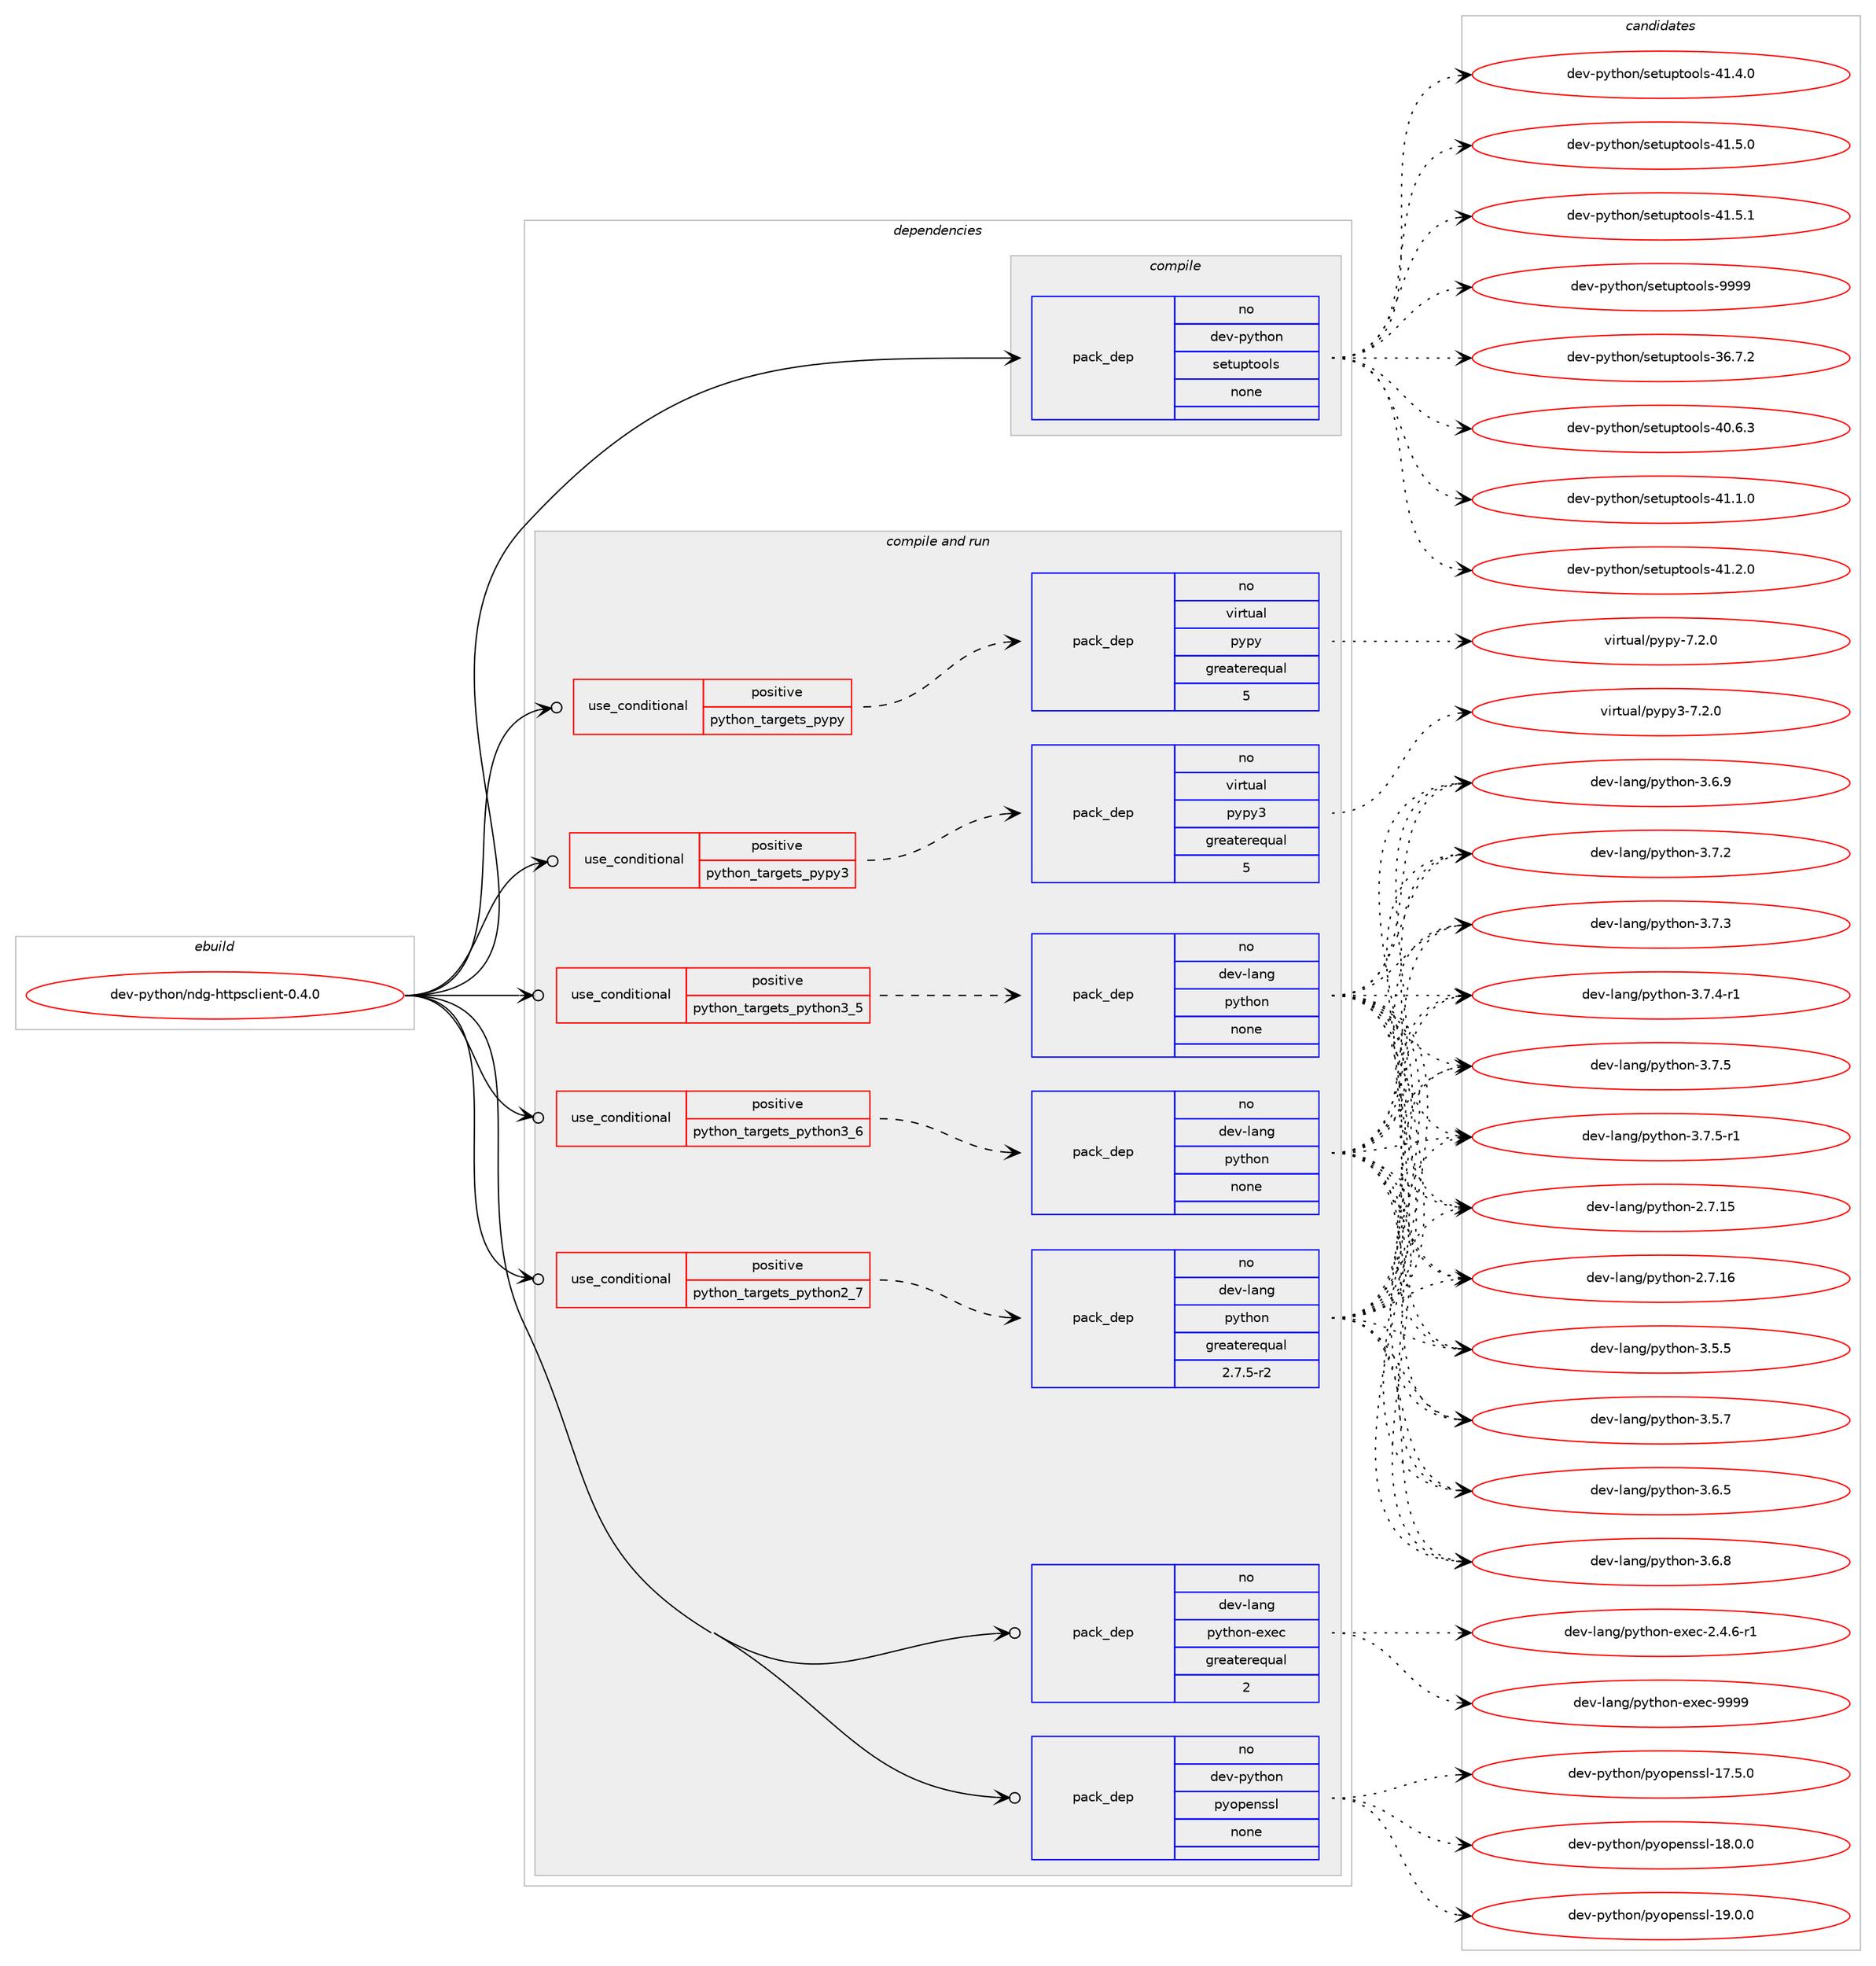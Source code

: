 digraph prolog {

# *************
# Graph options
# *************

newrank=true;
concentrate=true;
compound=true;
graph [rankdir=LR,fontname=Helvetica,fontsize=10,ranksep=1.5];#, ranksep=2.5, nodesep=0.2];
edge  [arrowhead=vee];
node  [fontname=Helvetica,fontsize=10];

# **********
# The ebuild
# **********

subgraph cluster_leftcol {
color=gray;
rank=same;
label=<<i>ebuild</i>>;
id [label="dev-python/ndg-httpsclient-0.4.0", color=red, width=4, href="../dev-python/ndg-httpsclient-0.4.0.svg"];
}

# ****************
# The dependencies
# ****************

subgraph cluster_midcol {
color=gray;
label=<<i>dependencies</i>>;
subgraph cluster_compile {
fillcolor="#eeeeee";
style=filled;
label=<<i>compile</i>>;
subgraph pack461353 {
dependency616142 [label=<<TABLE BORDER="0" CELLBORDER="1" CELLSPACING="0" CELLPADDING="4" WIDTH="220"><TR><TD ROWSPAN="6" CELLPADDING="30">pack_dep</TD></TR><TR><TD WIDTH="110">no</TD></TR><TR><TD>dev-python</TD></TR><TR><TD>setuptools</TD></TR><TR><TD>none</TD></TR><TR><TD></TD></TR></TABLE>>, shape=none, color=blue];
}
id:e -> dependency616142:w [weight=20,style="solid",arrowhead="vee"];
}
subgraph cluster_compileandrun {
fillcolor="#eeeeee";
style=filled;
label=<<i>compile and run</i>>;
subgraph cond142984 {
dependency616143 [label=<<TABLE BORDER="0" CELLBORDER="1" CELLSPACING="0" CELLPADDING="4"><TR><TD ROWSPAN="3" CELLPADDING="10">use_conditional</TD></TR><TR><TD>positive</TD></TR><TR><TD>python_targets_pypy</TD></TR></TABLE>>, shape=none, color=red];
subgraph pack461354 {
dependency616144 [label=<<TABLE BORDER="0" CELLBORDER="1" CELLSPACING="0" CELLPADDING="4" WIDTH="220"><TR><TD ROWSPAN="6" CELLPADDING="30">pack_dep</TD></TR><TR><TD WIDTH="110">no</TD></TR><TR><TD>virtual</TD></TR><TR><TD>pypy</TD></TR><TR><TD>greaterequal</TD></TR><TR><TD>5</TD></TR></TABLE>>, shape=none, color=blue];
}
dependency616143:e -> dependency616144:w [weight=20,style="dashed",arrowhead="vee"];
}
id:e -> dependency616143:w [weight=20,style="solid",arrowhead="odotvee"];
subgraph cond142985 {
dependency616145 [label=<<TABLE BORDER="0" CELLBORDER="1" CELLSPACING="0" CELLPADDING="4"><TR><TD ROWSPAN="3" CELLPADDING="10">use_conditional</TD></TR><TR><TD>positive</TD></TR><TR><TD>python_targets_pypy3</TD></TR></TABLE>>, shape=none, color=red];
subgraph pack461355 {
dependency616146 [label=<<TABLE BORDER="0" CELLBORDER="1" CELLSPACING="0" CELLPADDING="4" WIDTH="220"><TR><TD ROWSPAN="6" CELLPADDING="30">pack_dep</TD></TR><TR><TD WIDTH="110">no</TD></TR><TR><TD>virtual</TD></TR><TR><TD>pypy3</TD></TR><TR><TD>greaterequal</TD></TR><TR><TD>5</TD></TR></TABLE>>, shape=none, color=blue];
}
dependency616145:e -> dependency616146:w [weight=20,style="dashed",arrowhead="vee"];
}
id:e -> dependency616145:w [weight=20,style="solid",arrowhead="odotvee"];
subgraph cond142986 {
dependency616147 [label=<<TABLE BORDER="0" CELLBORDER="1" CELLSPACING="0" CELLPADDING="4"><TR><TD ROWSPAN="3" CELLPADDING="10">use_conditional</TD></TR><TR><TD>positive</TD></TR><TR><TD>python_targets_python2_7</TD></TR></TABLE>>, shape=none, color=red];
subgraph pack461356 {
dependency616148 [label=<<TABLE BORDER="0" CELLBORDER="1" CELLSPACING="0" CELLPADDING="4" WIDTH="220"><TR><TD ROWSPAN="6" CELLPADDING="30">pack_dep</TD></TR><TR><TD WIDTH="110">no</TD></TR><TR><TD>dev-lang</TD></TR><TR><TD>python</TD></TR><TR><TD>greaterequal</TD></TR><TR><TD>2.7.5-r2</TD></TR></TABLE>>, shape=none, color=blue];
}
dependency616147:e -> dependency616148:w [weight=20,style="dashed",arrowhead="vee"];
}
id:e -> dependency616147:w [weight=20,style="solid",arrowhead="odotvee"];
subgraph cond142987 {
dependency616149 [label=<<TABLE BORDER="0" CELLBORDER="1" CELLSPACING="0" CELLPADDING="4"><TR><TD ROWSPAN="3" CELLPADDING="10">use_conditional</TD></TR><TR><TD>positive</TD></TR><TR><TD>python_targets_python3_5</TD></TR></TABLE>>, shape=none, color=red];
subgraph pack461357 {
dependency616150 [label=<<TABLE BORDER="0" CELLBORDER="1" CELLSPACING="0" CELLPADDING="4" WIDTH="220"><TR><TD ROWSPAN="6" CELLPADDING="30">pack_dep</TD></TR><TR><TD WIDTH="110">no</TD></TR><TR><TD>dev-lang</TD></TR><TR><TD>python</TD></TR><TR><TD>none</TD></TR><TR><TD></TD></TR></TABLE>>, shape=none, color=blue];
}
dependency616149:e -> dependency616150:w [weight=20,style="dashed",arrowhead="vee"];
}
id:e -> dependency616149:w [weight=20,style="solid",arrowhead="odotvee"];
subgraph cond142988 {
dependency616151 [label=<<TABLE BORDER="0" CELLBORDER="1" CELLSPACING="0" CELLPADDING="4"><TR><TD ROWSPAN="3" CELLPADDING="10">use_conditional</TD></TR><TR><TD>positive</TD></TR><TR><TD>python_targets_python3_6</TD></TR></TABLE>>, shape=none, color=red];
subgraph pack461358 {
dependency616152 [label=<<TABLE BORDER="0" CELLBORDER="1" CELLSPACING="0" CELLPADDING="4" WIDTH="220"><TR><TD ROWSPAN="6" CELLPADDING="30">pack_dep</TD></TR><TR><TD WIDTH="110">no</TD></TR><TR><TD>dev-lang</TD></TR><TR><TD>python</TD></TR><TR><TD>none</TD></TR><TR><TD></TD></TR></TABLE>>, shape=none, color=blue];
}
dependency616151:e -> dependency616152:w [weight=20,style="dashed",arrowhead="vee"];
}
id:e -> dependency616151:w [weight=20,style="solid",arrowhead="odotvee"];
subgraph pack461359 {
dependency616153 [label=<<TABLE BORDER="0" CELLBORDER="1" CELLSPACING="0" CELLPADDING="4" WIDTH="220"><TR><TD ROWSPAN="6" CELLPADDING="30">pack_dep</TD></TR><TR><TD WIDTH="110">no</TD></TR><TR><TD>dev-lang</TD></TR><TR><TD>python-exec</TD></TR><TR><TD>greaterequal</TD></TR><TR><TD>2</TD></TR></TABLE>>, shape=none, color=blue];
}
id:e -> dependency616153:w [weight=20,style="solid",arrowhead="odotvee"];
subgraph pack461360 {
dependency616154 [label=<<TABLE BORDER="0" CELLBORDER="1" CELLSPACING="0" CELLPADDING="4" WIDTH="220"><TR><TD ROWSPAN="6" CELLPADDING="30">pack_dep</TD></TR><TR><TD WIDTH="110">no</TD></TR><TR><TD>dev-python</TD></TR><TR><TD>pyopenssl</TD></TR><TR><TD>none</TD></TR><TR><TD></TD></TR></TABLE>>, shape=none, color=blue];
}
id:e -> dependency616154:w [weight=20,style="solid",arrowhead="odotvee"];
}
subgraph cluster_run {
fillcolor="#eeeeee";
style=filled;
label=<<i>run</i>>;
}
}

# **************
# The candidates
# **************

subgraph cluster_choices {
rank=same;
color=gray;
label=<<i>candidates</i>>;

subgraph choice461353 {
color=black;
nodesep=1;
choice100101118451121211161041111104711510111611711211611111110811545515446554650 [label="dev-python/setuptools-36.7.2", color=red, width=4,href="../dev-python/setuptools-36.7.2.svg"];
choice100101118451121211161041111104711510111611711211611111110811545524846544651 [label="dev-python/setuptools-40.6.3", color=red, width=4,href="../dev-python/setuptools-40.6.3.svg"];
choice100101118451121211161041111104711510111611711211611111110811545524946494648 [label="dev-python/setuptools-41.1.0", color=red, width=4,href="../dev-python/setuptools-41.1.0.svg"];
choice100101118451121211161041111104711510111611711211611111110811545524946504648 [label="dev-python/setuptools-41.2.0", color=red, width=4,href="../dev-python/setuptools-41.2.0.svg"];
choice100101118451121211161041111104711510111611711211611111110811545524946524648 [label="dev-python/setuptools-41.4.0", color=red, width=4,href="../dev-python/setuptools-41.4.0.svg"];
choice100101118451121211161041111104711510111611711211611111110811545524946534648 [label="dev-python/setuptools-41.5.0", color=red, width=4,href="../dev-python/setuptools-41.5.0.svg"];
choice100101118451121211161041111104711510111611711211611111110811545524946534649 [label="dev-python/setuptools-41.5.1", color=red, width=4,href="../dev-python/setuptools-41.5.1.svg"];
choice10010111845112121116104111110471151011161171121161111111081154557575757 [label="dev-python/setuptools-9999", color=red, width=4,href="../dev-python/setuptools-9999.svg"];
dependency616142:e -> choice100101118451121211161041111104711510111611711211611111110811545515446554650:w [style=dotted,weight="100"];
dependency616142:e -> choice100101118451121211161041111104711510111611711211611111110811545524846544651:w [style=dotted,weight="100"];
dependency616142:e -> choice100101118451121211161041111104711510111611711211611111110811545524946494648:w [style=dotted,weight="100"];
dependency616142:e -> choice100101118451121211161041111104711510111611711211611111110811545524946504648:w [style=dotted,weight="100"];
dependency616142:e -> choice100101118451121211161041111104711510111611711211611111110811545524946524648:w [style=dotted,weight="100"];
dependency616142:e -> choice100101118451121211161041111104711510111611711211611111110811545524946534648:w [style=dotted,weight="100"];
dependency616142:e -> choice100101118451121211161041111104711510111611711211611111110811545524946534649:w [style=dotted,weight="100"];
dependency616142:e -> choice10010111845112121116104111110471151011161171121161111111081154557575757:w [style=dotted,weight="100"];
}
subgraph choice461354 {
color=black;
nodesep=1;
choice1181051141161179710847112121112121455546504648 [label="virtual/pypy-7.2.0", color=red, width=4,href="../virtual/pypy-7.2.0.svg"];
dependency616144:e -> choice1181051141161179710847112121112121455546504648:w [style=dotted,weight="100"];
}
subgraph choice461355 {
color=black;
nodesep=1;
choice118105114116117971084711212111212151455546504648 [label="virtual/pypy3-7.2.0", color=red, width=4,href="../virtual/pypy3-7.2.0.svg"];
dependency616146:e -> choice118105114116117971084711212111212151455546504648:w [style=dotted,weight="100"];
}
subgraph choice461356 {
color=black;
nodesep=1;
choice10010111845108971101034711212111610411111045504655464953 [label="dev-lang/python-2.7.15", color=red, width=4,href="../dev-lang/python-2.7.15.svg"];
choice10010111845108971101034711212111610411111045504655464954 [label="dev-lang/python-2.7.16", color=red, width=4,href="../dev-lang/python-2.7.16.svg"];
choice100101118451089711010347112121116104111110455146534653 [label="dev-lang/python-3.5.5", color=red, width=4,href="../dev-lang/python-3.5.5.svg"];
choice100101118451089711010347112121116104111110455146534655 [label="dev-lang/python-3.5.7", color=red, width=4,href="../dev-lang/python-3.5.7.svg"];
choice100101118451089711010347112121116104111110455146544653 [label="dev-lang/python-3.6.5", color=red, width=4,href="../dev-lang/python-3.6.5.svg"];
choice100101118451089711010347112121116104111110455146544656 [label="dev-lang/python-3.6.8", color=red, width=4,href="../dev-lang/python-3.6.8.svg"];
choice100101118451089711010347112121116104111110455146544657 [label="dev-lang/python-3.6.9", color=red, width=4,href="../dev-lang/python-3.6.9.svg"];
choice100101118451089711010347112121116104111110455146554650 [label="dev-lang/python-3.7.2", color=red, width=4,href="../dev-lang/python-3.7.2.svg"];
choice100101118451089711010347112121116104111110455146554651 [label="dev-lang/python-3.7.3", color=red, width=4,href="../dev-lang/python-3.7.3.svg"];
choice1001011184510897110103471121211161041111104551465546524511449 [label="dev-lang/python-3.7.4-r1", color=red, width=4,href="../dev-lang/python-3.7.4-r1.svg"];
choice100101118451089711010347112121116104111110455146554653 [label="dev-lang/python-3.7.5", color=red, width=4,href="../dev-lang/python-3.7.5.svg"];
choice1001011184510897110103471121211161041111104551465546534511449 [label="dev-lang/python-3.7.5-r1", color=red, width=4,href="../dev-lang/python-3.7.5-r1.svg"];
dependency616148:e -> choice10010111845108971101034711212111610411111045504655464953:w [style=dotted,weight="100"];
dependency616148:e -> choice10010111845108971101034711212111610411111045504655464954:w [style=dotted,weight="100"];
dependency616148:e -> choice100101118451089711010347112121116104111110455146534653:w [style=dotted,weight="100"];
dependency616148:e -> choice100101118451089711010347112121116104111110455146534655:w [style=dotted,weight="100"];
dependency616148:e -> choice100101118451089711010347112121116104111110455146544653:w [style=dotted,weight="100"];
dependency616148:e -> choice100101118451089711010347112121116104111110455146544656:w [style=dotted,weight="100"];
dependency616148:e -> choice100101118451089711010347112121116104111110455146544657:w [style=dotted,weight="100"];
dependency616148:e -> choice100101118451089711010347112121116104111110455146554650:w [style=dotted,weight="100"];
dependency616148:e -> choice100101118451089711010347112121116104111110455146554651:w [style=dotted,weight="100"];
dependency616148:e -> choice1001011184510897110103471121211161041111104551465546524511449:w [style=dotted,weight="100"];
dependency616148:e -> choice100101118451089711010347112121116104111110455146554653:w [style=dotted,weight="100"];
dependency616148:e -> choice1001011184510897110103471121211161041111104551465546534511449:w [style=dotted,weight="100"];
}
subgraph choice461357 {
color=black;
nodesep=1;
choice10010111845108971101034711212111610411111045504655464953 [label="dev-lang/python-2.7.15", color=red, width=4,href="../dev-lang/python-2.7.15.svg"];
choice10010111845108971101034711212111610411111045504655464954 [label="dev-lang/python-2.7.16", color=red, width=4,href="../dev-lang/python-2.7.16.svg"];
choice100101118451089711010347112121116104111110455146534653 [label="dev-lang/python-3.5.5", color=red, width=4,href="../dev-lang/python-3.5.5.svg"];
choice100101118451089711010347112121116104111110455146534655 [label="dev-lang/python-3.5.7", color=red, width=4,href="../dev-lang/python-3.5.7.svg"];
choice100101118451089711010347112121116104111110455146544653 [label="dev-lang/python-3.6.5", color=red, width=4,href="../dev-lang/python-3.6.5.svg"];
choice100101118451089711010347112121116104111110455146544656 [label="dev-lang/python-3.6.8", color=red, width=4,href="../dev-lang/python-3.6.8.svg"];
choice100101118451089711010347112121116104111110455146544657 [label="dev-lang/python-3.6.9", color=red, width=4,href="../dev-lang/python-3.6.9.svg"];
choice100101118451089711010347112121116104111110455146554650 [label="dev-lang/python-3.7.2", color=red, width=4,href="../dev-lang/python-3.7.2.svg"];
choice100101118451089711010347112121116104111110455146554651 [label="dev-lang/python-3.7.3", color=red, width=4,href="../dev-lang/python-3.7.3.svg"];
choice1001011184510897110103471121211161041111104551465546524511449 [label="dev-lang/python-3.7.4-r1", color=red, width=4,href="../dev-lang/python-3.7.4-r1.svg"];
choice100101118451089711010347112121116104111110455146554653 [label="dev-lang/python-3.7.5", color=red, width=4,href="../dev-lang/python-3.7.5.svg"];
choice1001011184510897110103471121211161041111104551465546534511449 [label="dev-lang/python-3.7.5-r1", color=red, width=4,href="../dev-lang/python-3.7.5-r1.svg"];
dependency616150:e -> choice10010111845108971101034711212111610411111045504655464953:w [style=dotted,weight="100"];
dependency616150:e -> choice10010111845108971101034711212111610411111045504655464954:w [style=dotted,weight="100"];
dependency616150:e -> choice100101118451089711010347112121116104111110455146534653:w [style=dotted,weight="100"];
dependency616150:e -> choice100101118451089711010347112121116104111110455146534655:w [style=dotted,weight="100"];
dependency616150:e -> choice100101118451089711010347112121116104111110455146544653:w [style=dotted,weight="100"];
dependency616150:e -> choice100101118451089711010347112121116104111110455146544656:w [style=dotted,weight="100"];
dependency616150:e -> choice100101118451089711010347112121116104111110455146544657:w [style=dotted,weight="100"];
dependency616150:e -> choice100101118451089711010347112121116104111110455146554650:w [style=dotted,weight="100"];
dependency616150:e -> choice100101118451089711010347112121116104111110455146554651:w [style=dotted,weight="100"];
dependency616150:e -> choice1001011184510897110103471121211161041111104551465546524511449:w [style=dotted,weight="100"];
dependency616150:e -> choice100101118451089711010347112121116104111110455146554653:w [style=dotted,weight="100"];
dependency616150:e -> choice1001011184510897110103471121211161041111104551465546534511449:w [style=dotted,weight="100"];
}
subgraph choice461358 {
color=black;
nodesep=1;
choice10010111845108971101034711212111610411111045504655464953 [label="dev-lang/python-2.7.15", color=red, width=4,href="../dev-lang/python-2.7.15.svg"];
choice10010111845108971101034711212111610411111045504655464954 [label="dev-lang/python-2.7.16", color=red, width=4,href="../dev-lang/python-2.7.16.svg"];
choice100101118451089711010347112121116104111110455146534653 [label="dev-lang/python-3.5.5", color=red, width=4,href="../dev-lang/python-3.5.5.svg"];
choice100101118451089711010347112121116104111110455146534655 [label="dev-lang/python-3.5.7", color=red, width=4,href="../dev-lang/python-3.5.7.svg"];
choice100101118451089711010347112121116104111110455146544653 [label="dev-lang/python-3.6.5", color=red, width=4,href="../dev-lang/python-3.6.5.svg"];
choice100101118451089711010347112121116104111110455146544656 [label="dev-lang/python-3.6.8", color=red, width=4,href="../dev-lang/python-3.6.8.svg"];
choice100101118451089711010347112121116104111110455146544657 [label="dev-lang/python-3.6.9", color=red, width=4,href="../dev-lang/python-3.6.9.svg"];
choice100101118451089711010347112121116104111110455146554650 [label="dev-lang/python-3.7.2", color=red, width=4,href="../dev-lang/python-3.7.2.svg"];
choice100101118451089711010347112121116104111110455146554651 [label="dev-lang/python-3.7.3", color=red, width=4,href="../dev-lang/python-3.7.3.svg"];
choice1001011184510897110103471121211161041111104551465546524511449 [label="dev-lang/python-3.7.4-r1", color=red, width=4,href="../dev-lang/python-3.7.4-r1.svg"];
choice100101118451089711010347112121116104111110455146554653 [label="dev-lang/python-3.7.5", color=red, width=4,href="../dev-lang/python-3.7.5.svg"];
choice1001011184510897110103471121211161041111104551465546534511449 [label="dev-lang/python-3.7.5-r1", color=red, width=4,href="../dev-lang/python-3.7.5-r1.svg"];
dependency616152:e -> choice10010111845108971101034711212111610411111045504655464953:w [style=dotted,weight="100"];
dependency616152:e -> choice10010111845108971101034711212111610411111045504655464954:w [style=dotted,weight="100"];
dependency616152:e -> choice100101118451089711010347112121116104111110455146534653:w [style=dotted,weight="100"];
dependency616152:e -> choice100101118451089711010347112121116104111110455146534655:w [style=dotted,weight="100"];
dependency616152:e -> choice100101118451089711010347112121116104111110455146544653:w [style=dotted,weight="100"];
dependency616152:e -> choice100101118451089711010347112121116104111110455146544656:w [style=dotted,weight="100"];
dependency616152:e -> choice100101118451089711010347112121116104111110455146544657:w [style=dotted,weight="100"];
dependency616152:e -> choice100101118451089711010347112121116104111110455146554650:w [style=dotted,weight="100"];
dependency616152:e -> choice100101118451089711010347112121116104111110455146554651:w [style=dotted,weight="100"];
dependency616152:e -> choice1001011184510897110103471121211161041111104551465546524511449:w [style=dotted,weight="100"];
dependency616152:e -> choice100101118451089711010347112121116104111110455146554653:w [style=dotted,weight="100"];
dependency616152:e -> choice1001011184510897110103471121211161041111104551465546534511449:w [style=dotted,weight="100"];
}
subgraph choice461359 {
color=black;
nodesep=1;
choice10010111845108971101034711212111610411111045101120101994550465246544511449 [label="dev-lang/python-exec-2.4.6-r1", color=red, width=4,href="../dev-lang/python-exec-2.4.6-r1.svg"];
choice10010111845108971101034711212111610411111045101120101994557575757 [label="dev-lang/python-exec-9999", color=red, width=4,href="../dev-lang/python-exec-9999.svg"];
dependency616153:e -> choice10010111845108971101034711212111610411111045101120101994550465246544511449:w [style=dotted,weight="100"];
dependency616153:e -> choice10010111845108971101034711212111610411111045101120101994557575757:w [style=dotted,weight="100"];
}
subgraph choice461360 {
color=black;
nodesep=1;
choice100101118451121211161041111104711212111111210111011511510845495546534648 [label="dev-python/pyopenssl-17.5.0", color=red, width=4,href="../dev-python/pyopenssl-17.5.0.svg"];
choice100101118451121211161041111104711212111111210111011511510845495646484648 [label="dev-python/pyopenssl-18.0.0", color=red, width=4,href="../dev-python/pyopenssl-18.0.0.svg"];
choice100101118451121211161041111104711212111111210111011511510845495746484648 [label="dev-python/pyopenssl-19.0.0", color=red, width=4,href="../dev-python/pyopenssl-19.0.0.svg"];
dependency616154:e -> choice100101118451121211161041111104711212111111210111011511510845495546534648:w [style=dotted,weight="100"];
dependency616154:e -> choice100101118451121211161041111104711212111111210111011511510845495646484648:w [style=dotted,weight="100"];
dependency616154:e -> choice100101118451121211161041111104711212111111210111011511510845495746484648:w [style=dotted,weight="100"];
}
}

}
